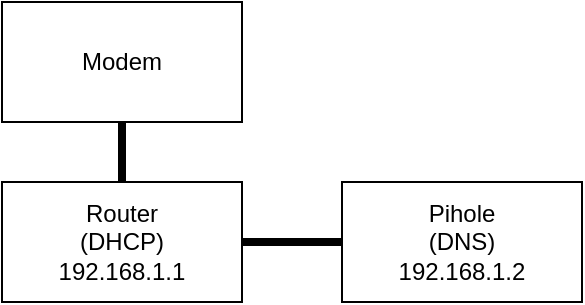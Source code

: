 <mxfile version="16.5.6" type="github">
  <diagram id="ZlZxUqYzVOOaiIdk32MT" name="Page-1">
    <mxGraphModel dx="2062" dy="1057" grid="1" gridSize="10" guides="1" tooltips="1" connect="1" arrows="1" fold="1" page="1" pageScale="1" pageWidth="1100" pageHeight="850" math="0" shadow="0">
      <root>
        <mxCell id="0" />
        <mxCell id="1" parent="0" />
        <mxCell id="VaQZiIwi53ZDD21OUIRq-1" value="" style="group" vertex="1" connectable="0" parent="1">
          <mxGeometry x="360" y="90" width="290" height="150" as="geometry" />
        </mxCell>
        <mxCell id="AtH_D0fYJWxPFJwmxlsa-1" value="Modem" style="rounded=0;whiteSpace=wrap;html=1;fontFamily=Helvetica;" parent="VaQZiIwi53ZDD21OUIRq-1" vertex="1">
          <mxGeometry width="120" height="60" as="geometry" />
        </mxCell>
        <mxCell id="AtH_D0fYJWxPFJwmxlsa-2" value="Router&lt;br&gt;(DHCP)&lt;br&gt;192.168.1.1" style="rounded=0;whiteSpace=wrap;html=1;fontFamily=Helvetica;" parent="VaQZiIwi53ZDD21OUIRq-1" vertex="1">
          <mxGeometry y="90" width="120" height="60" as="geometry" />
        </mxCell>
        <mxCell id="AtH_D0fYJWxPFJwmxlsa-3" value="Pihole &lt;br&gt;(DNS)&lt;br&gt;192.168.1.2" style="rounded=0;whiteSpace=wrap;html=1;fontFamily=Helvetica;" parent="VaQZiIwi53ZDD21OUIRq-1" vertex="1">
          <mxGeometry x="170" y="90" width="120" height="60" as="geometry" />
        </mxCell>
        <mxCell id="AtH_D0fYJWxPFJwmxlsa-4" value="" style="endArrow=none;html=1;rounded=0;fontFamily=Helvetica;entryX=0.5;entryY=1;entryDx=0;entryDy=0;strokeWidth=4;" parent="VaQZiIwi53ZDD21OUIRq-1" target="AtH_D0fYJWxPFJwmxlsa-1" edge="1">
          <mxGeometry width="50" height="50" relative="1" as="geometry">
            <mxPoint x="60" y="90" as="sourcePoint" />
            <mxPoint x="110" y="300" as="targetPoint" />
          </mxGeometry>
        </mxCell>
        <mxCell id="AtH_D0fYJWxPFJwmxlsa-5" value="" style="endArrow=none;html=1;rounded=0;fontFamily=Helvetica;entryX=1;entryY=0.5;entryDx=0;entryDy=0;strokeWidth=4;exitX=0;exitY=0.5;exitDx=0;exitDy=0;" parent="VaQZiIwi53ZDD21OUIRq-1" source="AtH_D0fYJWxPFJwmxlsa-3" target="AtH_D0fYJWxPFJwmxlsa-2" edge="1">
          <mxGeometry width="50" height="50" relative="1" as="geometry">
            <mxPoint x="160" y="160" as="sourcePoint" />
            <mxPoint x="70" y="70" as="targetPoint" />
          </mxGeometry>
        </mxCell>
      </root>
    </mxGraphModel>
  </diagram>
</mxfile>
